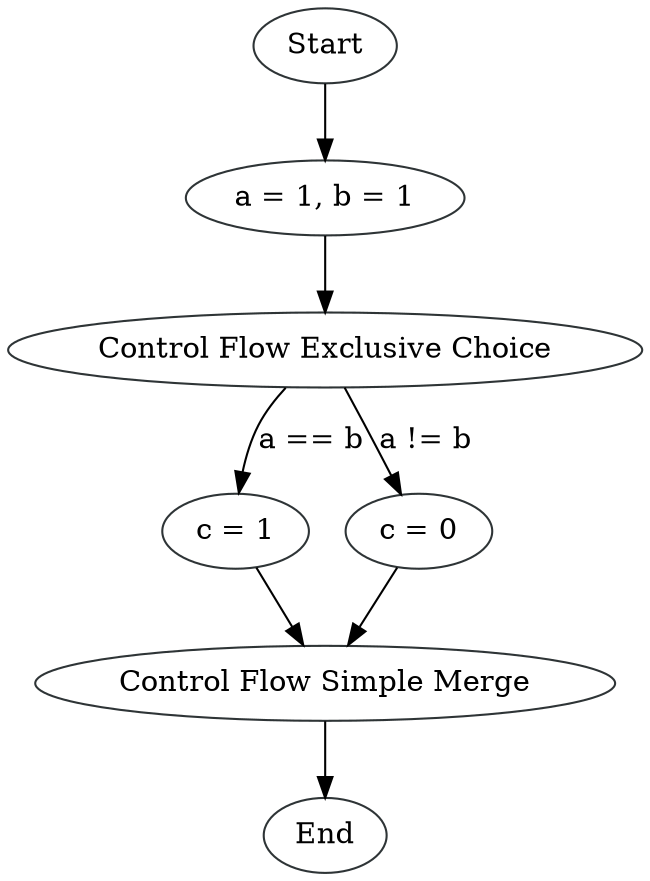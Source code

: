 digraph VariableEqualsVariable {
node1 [label="Start", color="#2e3436"]
node3 [label="a = 1, b = 1", color="#2e3436"]
node4 [label="Control Flow\ Exclusive Choice", color="#2e3436"]
node5 [label="c = 1", color="#2e3436"]
node6 [label="Control Flow\ Simple Merge", color="#2e3436"]
node2 [label="End", color="#2e3436"]
node7 [label="c = 0", color="#2e3436"]

node1 -> node3
node3 -> node4
node4 -> node5 [label="a == b"]
node4 -> node7 [label="a != b"]
node5 -> node6
node6 -> node2
node7 -> node6
}
